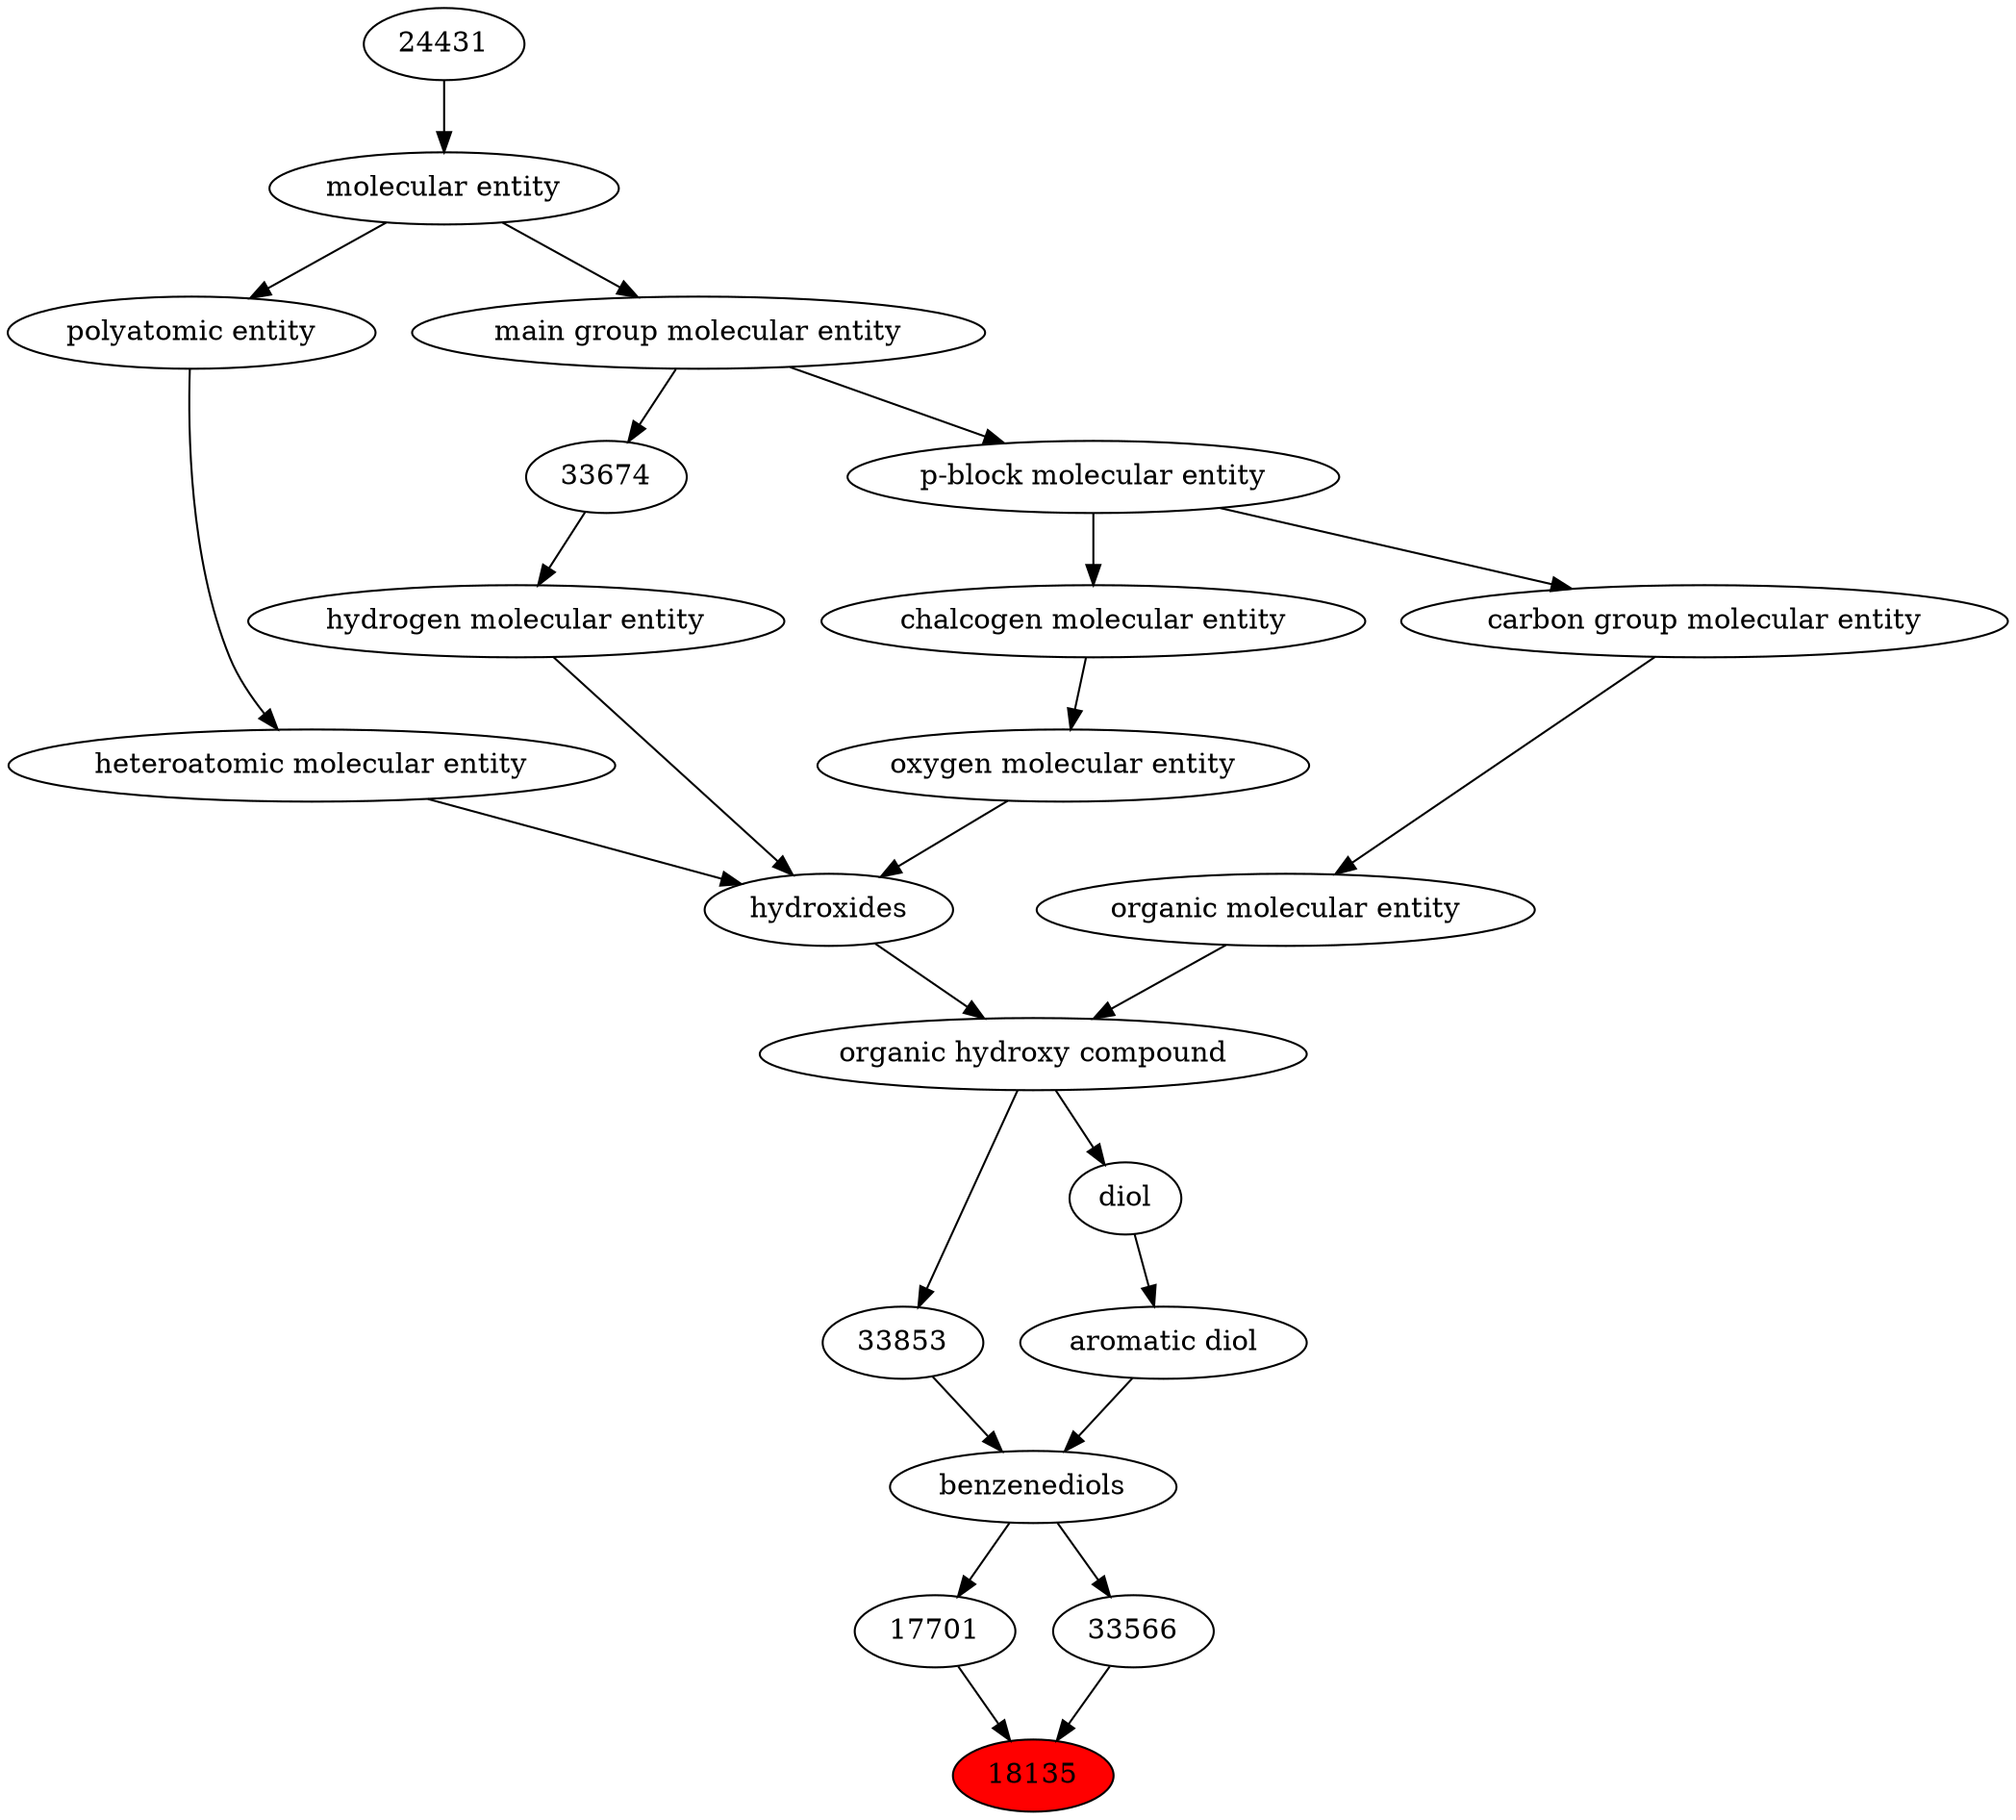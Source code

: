digraph tree{ 
18135 [label="18135" fillcolor=red style=filled]
17701 -> 18135
33566 -> 18135
17701 [label="17701"]
33570 -> 17701
33566 [label="33566"]
33570 -> 33566
33570 [label="benzenediols"]
33853 -> 33570
22625 -> 33570
33853 [label="33853"]
33822 -> 33853
22625 [label="aromatic diol"]
23824 -> 22625
33822 [label="organic hydroxy compound"]
24651 -> 33822
50860 -> 33822
23824 [label="diol"]
33822 -> 23824
24651 [label="hydroxides"]
25806 -> 24651
33608 -> 24651
37577 -> 24651
50860 [label="organic molecular entity"]
33582 -> 50860
25806 [label="oxygen molecular entity"]
33304 -> 25806
33608 [label="hydrogen molecular entity"]
33674 -> 33608
37577 [label="heteroatomic molecular entity"]
36357 -> 37577
33582 [label="carbon group molecular entity"]
33675 -> 33582
33304 [label="chalcogen molecular entity"]
33675 -> 33304
33674 [label="33674"]
33579 -> 33674
36357 [label="polyatomic entity"]
23367 -> 36357
33675 [label="p-block molecular entity"]
33579 -> 33675
33579 [label="main group molecular entity"]
23367 -> 33579
23367 [label="molecular entity"]
24431 -> 23367
24431 [label="24431"]
}